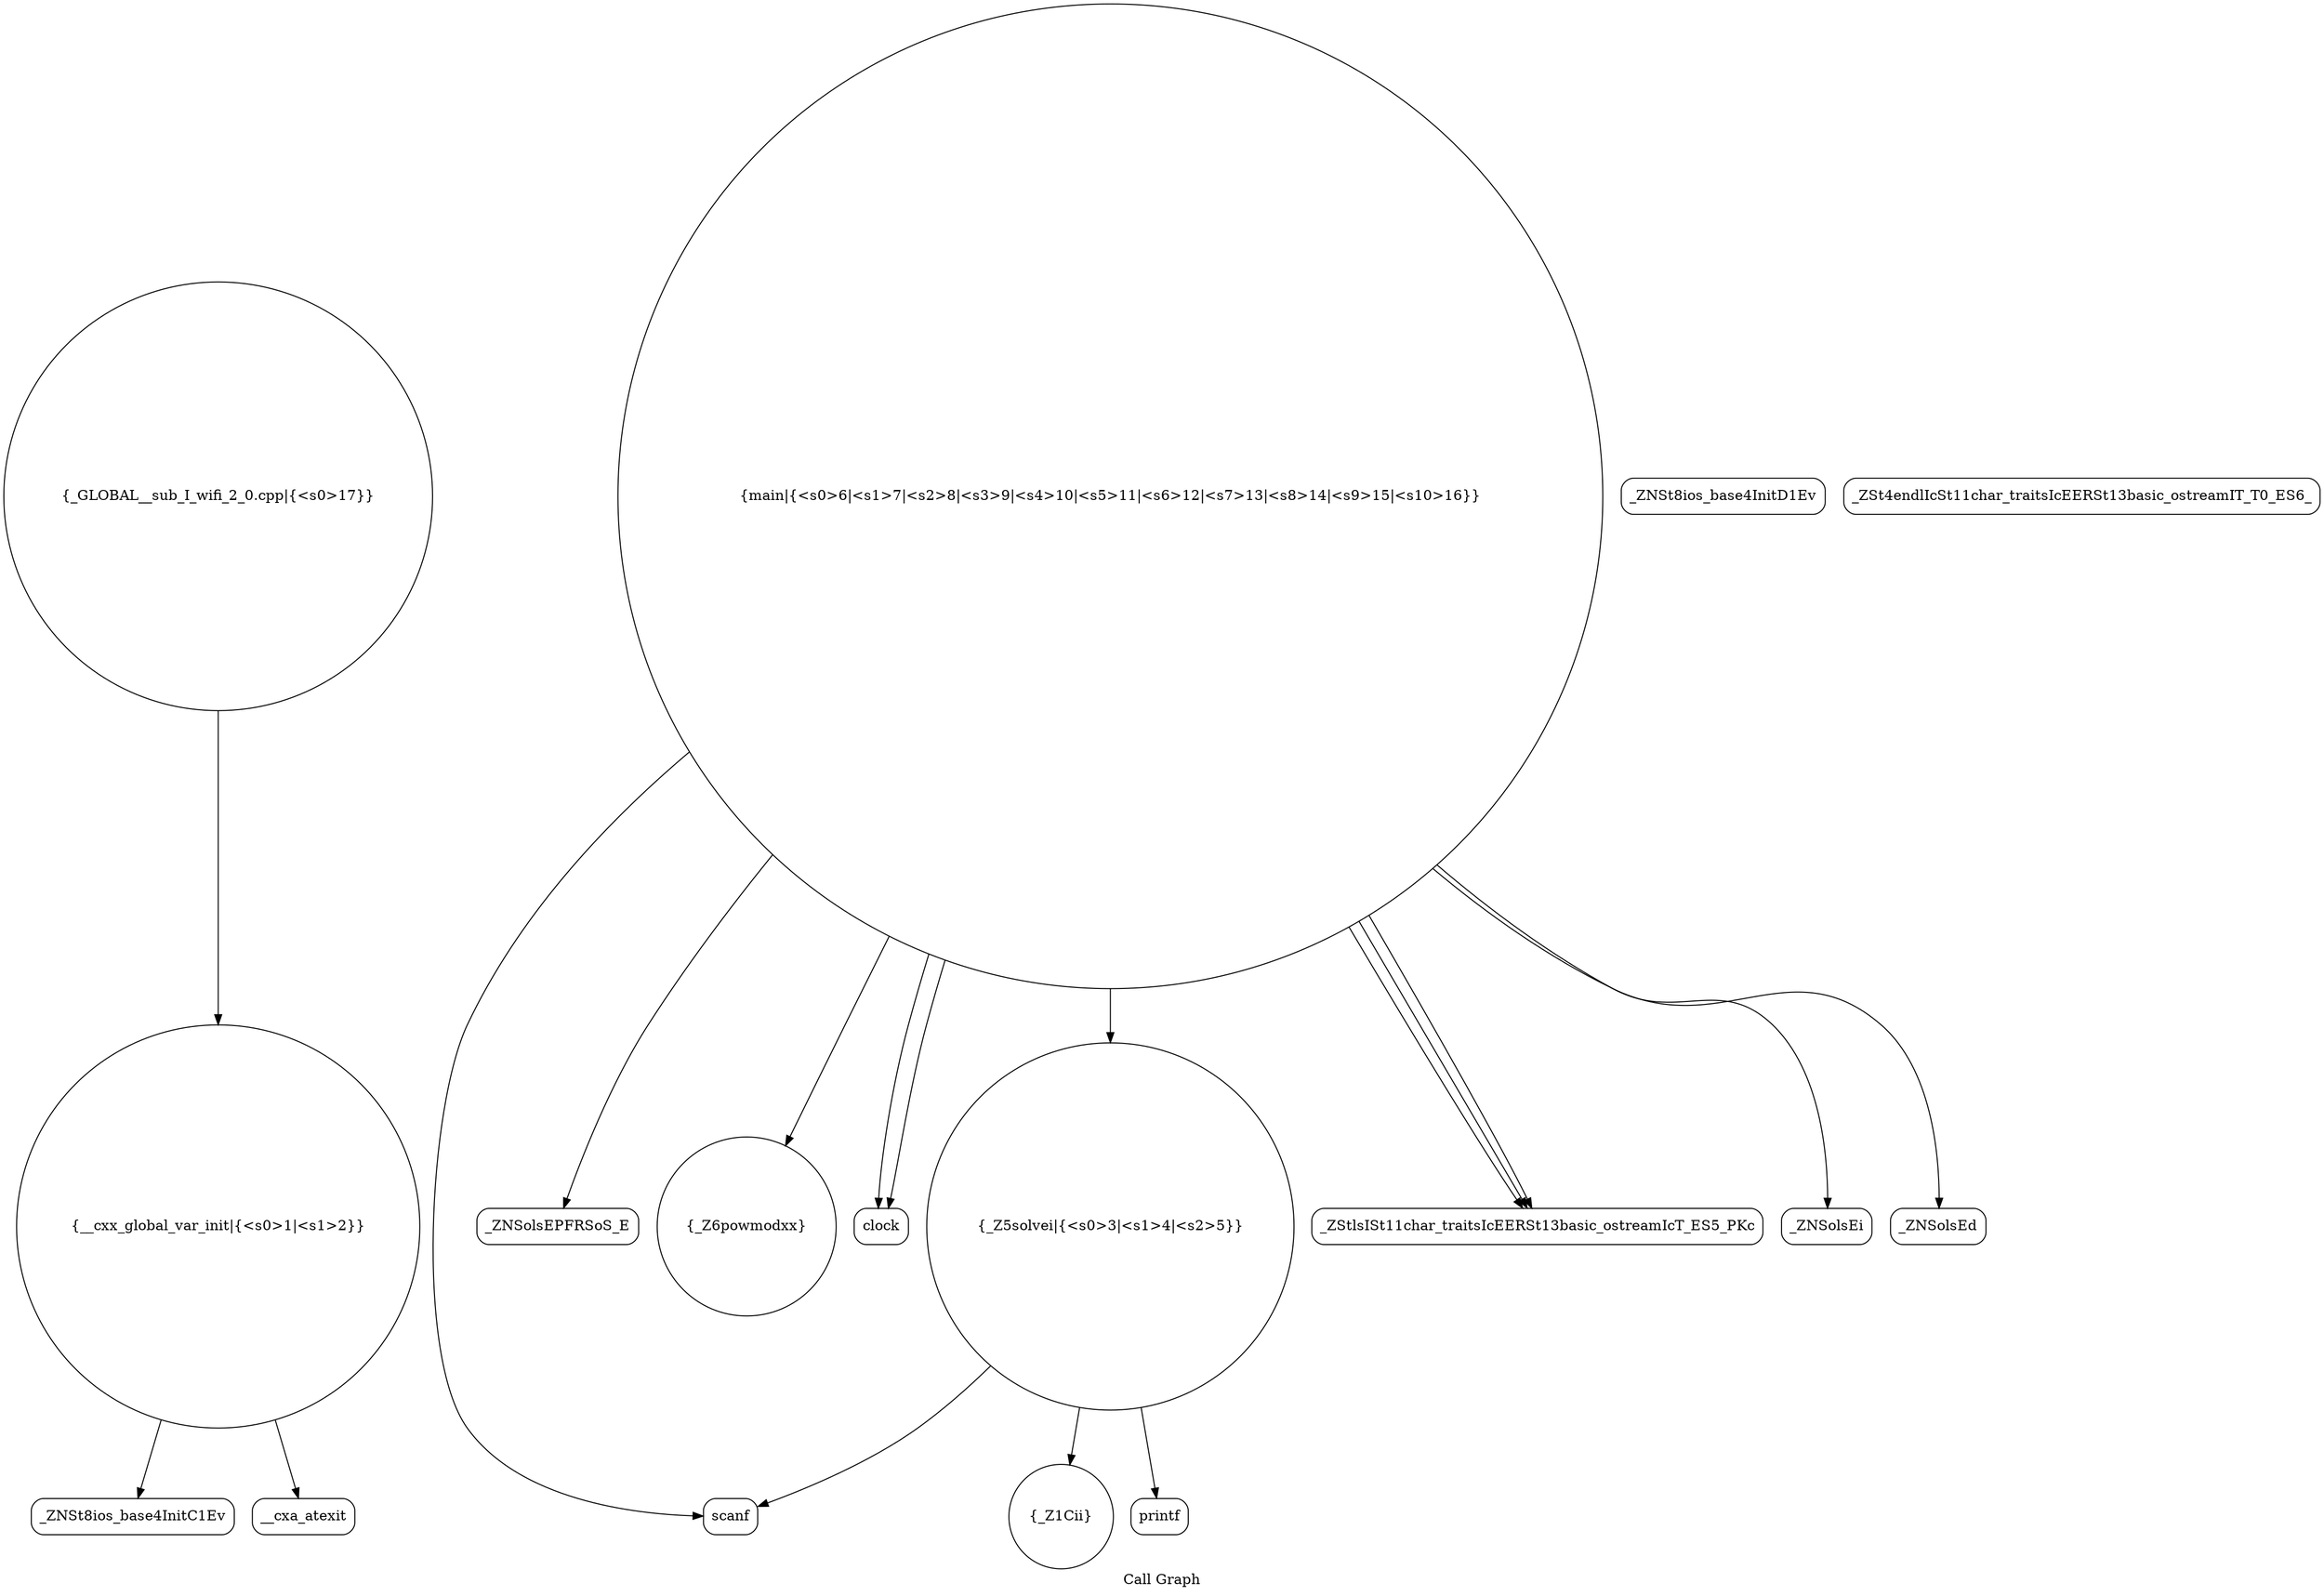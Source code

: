 digraph "Call Graph" {
	label="Call Graph";

	Node0x5635f833ae50 [shape=record,shape=circle,label="{__cxx_global_var_init|{<s0>1|<s1>2}}"];
	Node0x5635f833ae50:s0 -> Node0x5635f833b2e0[color=black];
	Node0x5635f833ae50:s1 -> Node0x5635f833b3e0[color=black];
	Node0x5635f833b5e0 [shape=record,shape=Mrecord,label="{scanf}"];
	Node0x5635f833b960 [shape=record,shape=Mrecord,label="{_ZNSolsEPFRSoS_E}"];
	Node0x5635f833b360 [shape=record,shape=Mrecord,label="{_ZNSt8ios_base4InitD1Ev}"];
	Node0x5635f833b6e0 [shape=record,shape=circle,label="{main|{<s0>6|<s1>7|<s2>8|<s3>9|<s4>10|<s5>11|<s6>12|<s7>13|<s8>14|<s9>15|<s10>16}}"];
	Node0x5635f833b6e0:s0 -> Node0x5635f833b460[color=black];
	Node0x5635f833b6e0:s1 -> Node0x5635f833b760[color=black];
	Node0x5635f833b6e0:s2 -> Node0x5635f833b5e0[color=black];
	Node0x5635f833b6e0:s3 -> Node0x5635f833b560[color=black];
	Node0x5635f833b6e0:s4 -> Node0x5635f833b7e0[color=black];
	Node0x5635f833b6e0:s5 -> Node0x5635f833b860[color=black];
	Node0x5635f833b6e0:s6 -> Node0x5635f833b7e0[color=black];
	Node0x5635f833b6e0:s7 -> Node0x5635f833b760[color=black];
	Node0x5635f833b6e0:s8 -> Node0x5635f833b8e0[color=black];
	Node0x5635f833b6e0:s9 -> Node0x5635f833b7e0[color=black];
	Node0x5635f833b6e0:s10 -> Node0x5635f833b960[color=black];
	Node0x5635f833ba60 [shape=record,shape=circle,label="{_GLOBAL__sub_I_wifi_2_0.cpp|{<s0>17}}"];
	Node0x5635f833ba60:s0 -> Node0x5635f833ae50[color=black];
	Node0x5635f833b460 [shape=record,shape=circle,label="{_Z6powmodxx}"];
	Node0x5635f833b7e0 [shape=record,shape=Mrecord,label="{_ZStlsISt11char_traitsIcEERSt13basic_ostreamIcT_ES5_PKc}"];
	Node0x5635f833b560 [shape=record,shape=circle,label="{_Z5solvei|{<s0>3|<s1>4|<s2>5}}"];
	Node0x5635f833b560:s0 -> Node0x5635f833b5e0[color=black];
	Node0x5635f833b560:s1 -> Node0x5635f833b4e0[color=black];
	Node0x5635f833b560:s2 -> Node0x5635f833b660[color=black];
	Node0x5635f833b8e0 [shape=record,shape=Mrecord,label="{_ZNSolsEd}"];
	Node0x5635f833b2e0 [shape=record,shape=Mrecord,label="{_ZNSt8ios_base4InitC1Ev}"];
	Node0x5635f833b660 [shape=record,shape=Mrecord,label="{printf}"];
	Node0x5635f833b9e0 [shape=record,shape=Mrecord,label="{_ZSt4endlIcSt11char_traitsIcEERSt13basic_ostreamIT_T0_ES6_}"];
	Node0x5635f833b3e0 [shape=record,shape=Mrecord,label="{__cxa_atexit}"];
	Node0x5635f833b760 [shape=record,shape=Mrecord,label="{clock}"];
	Node0x5635f833b4e0 [shape=record,shape=circle,label="{_Z1Cii}"];
	Node0x5635f833b860 [shape=record,shape=Mrecord,label="{_ZNSolsEi}"];
}
